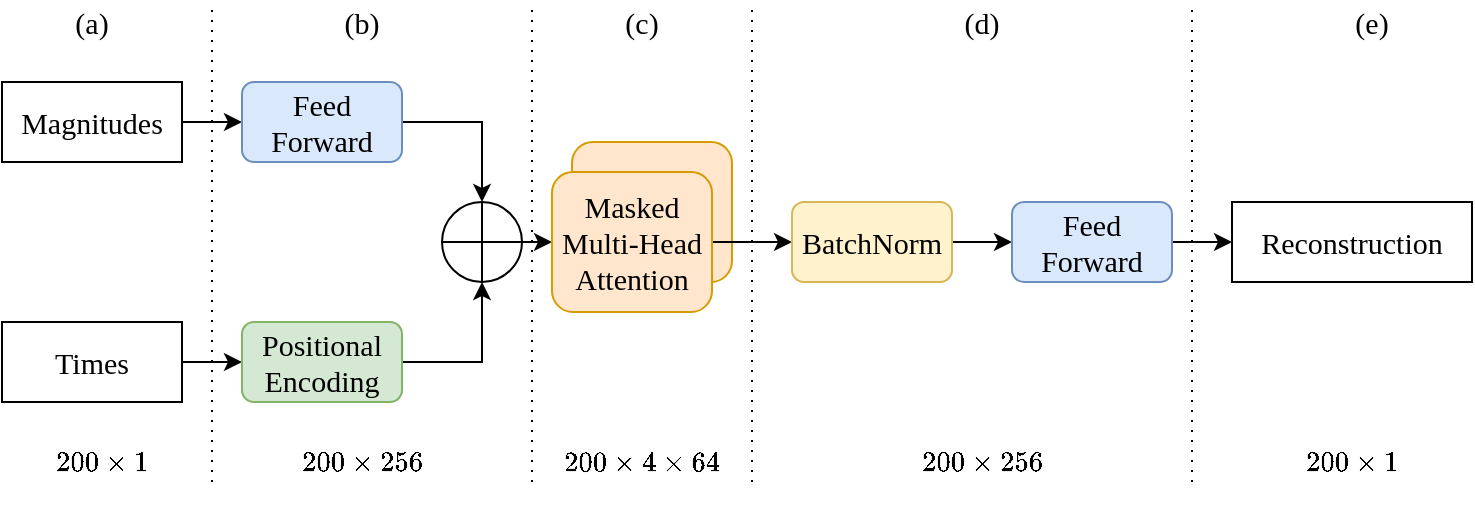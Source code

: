 <mxfile version="15.0.4" type="github"><diagram id="tf8TBx2kRQmWAJI1Lg28" name="Page-1"><mxGraphModel dx="1214" dy="1059" grid="1" gridSize="10" guides="1" tooltips="1" connect="1" arrows="1" fold="1" page="0" pageScale="1" pageWidth="850" pageHeight="1100" math="1" shadow="0"><root><mxCell id="0"/><mxCell id="1" parent="0"/><mxCell id="u0gUGmzeqq5HsCTNffC0-1" value="&lt;font style=&quot;font-size: 15px&quot;&gt;&lt;br&gt;&lt;/font&gt;" style="rounded=1;whiteSpace=wrap;html=1;fillColor=#ffe6cc;strokeColor=#d79b00;fontFamily=Times New Roman;" vertex="1" parent="1"><mxGeometry x="350" y="170" width="80" height="70" as="geometry"/></mxCell><mxCell id="WK_QYnXQENn2wdwhRD3W-26" style="edgeStyle=orthogonalEdgeStyle;rounded=0;orthogonalLoop=1;jettySize=auto;html=1;exitX=1;exitY=0.5;exitDx=0;exitDy=0;entryX=0;entryY=0.5;entryDx=0;entryDy=0;fontFamily=Times New Roman;" parent="1" source="WK_QYnXQENn2wdwhRD3W-2" target="WK_QYnXQENn2wdwhRD3W-11" edge="1"><mxGeometry relative="1" as="geometry"/></mxCell><mxCell id="WK_QYnXQENn2wdwhRD3W-2" value="&lt;font style=&quot;font-size: 15px&quot;&gt;Times&lt;/font&gt;" style="rounded=0;whiteSpace=wrap;html=1;rotation=0;fontFamily=Times New Roman;" parent="1" vertex="1"><mxGeometry x="65" y="260" width="90" height="40" as="geometry"/></mxCell><mxCell id="WK_QYnXQENn2wdwhRD3W-17" style="edgeStyle=orthogonalEdgeStyle;rounded=0;orthogonalLoop=1;jettySize=auto;html=1;exitX=1;exitY=0.5;exitDx=0;exitDy=0;entryX=0;entryY=0.5;entryDx=0;entryDy=0;fontFamily=Times New Roman;" parent="1" source="WK_QYnXQENn2wdwhRD3W-5" target="WK_QYnXQENn2wdwhRD3W-16" edge="1"><mxGeometry relative="1" as="geometry"/></mxCell><mxCell id="WK_QYnXQENn2wdwhRD3W-5" value="" style="shape=orEllipse;perimeter=ellipsePerimeter;whiteSpace=wrap;html=1;backgroundOutline=1;fontFamily=Times New Roman;" parent="1" vertex="1"><mxGeometry x="285" y="200" width="40" height="40" as="geometry"/></mxCell><mxCell id="WK_QYnXQENn2wdwhRD3W-25" style="edgeStyle=orthogonalEdgeStyle;rounded=0;orthogonalLoop=1;jettySize=auto;html=1;exitX=1;exitY=0.5;exitDx=0;exitDy=0;entryX=0;entryY=0.5;entryDx=0;entryDy=0;fontFamily=Times New Roman;" parent="1" source="WK_QYnXQENn2wdwhRD3W-6" target="WK_QYnXQENn2wdwhRD3W-8" edge="1"><mxGeometry relative="1" as="geometry"/></mxCell><mxCell id="WK_QYnXQENn2wdwhRD3W-6" value="&lt;font style=&quot;font-size: 15px&quot;&gt;Magnitudes&lt;/font&gt;" style="rounded=0;whiteSpace=wrap;html=1;rotation=0;fontFamily=Times New Roman;" parent="1" vertex="1"><mxGeometry x="65" y="140" width="90" height="40" as="geometry"/></mxCell><mxCell id="WK_QYnXQENn2wdwhRD3W-14" style="edgeStyle=orthogonalEdgeStyle;rounded=0;orthogonalLoop=1;jettySize=auto;html=1;exitX=1;exitY=0.5;exitDx=0;exitDy=0;entryX=0.5;entryY=0;entryDx=0;entryDy=0;fontFamily=Times New Roman;" parent="1" source="WK_QYnXQENn2wdwhRD3W-8" target="WK_QYnXQENn2wdwhRD3W-5" edge="1"><mxGeometry relative="1" as="geometry"/></mxCell><mxCell id="WK_QYnXQENn2wdwhRD3W-8" value="&lt;font style=&quot;font-size: 15px&quot;&gt;Feed Forward&lt;/font&gt;" style="rounded=1;whiteSpace=wrap;html=1;fillColor=#dae8fc;strokeColor=#6c8ebf;fontFamily=Times New Roman;" parent="1" vertex="1"><mxGeometry x="185" y="140" width="80" height="40" as="geometry"/></mxCell><mxCell id="WK_QYnXQENn2wdwhRD3W-13" style="edgeStyle=orthogonalEdgeStyle;rounded=0;orthogonalLoop=1;jettySize=auto;html=1;exitX=1;exitY=0.5;exitDx=0;exitDy=0;entryX=0.5;entryY=1;entryDx=0;entryDy=0;fontFamily=Times New Roman;" parent="1" source="WK_QYnXQENn2wdwhRD3W-11" target="WK_QYnXQENn2wdwhRD3W-5" edge="1"><mxGeometry relative="1" as="geometry"/></mxCell><mxCell id="WK_QYnXQENn2wdwhRD3W-11" value="&lt;font style=&quot;font-size: 15px&quot;&gt;Positional Encoding&lt;/font&gt;" style="rounded=1;whiteSpace=wrap;html=1;fillColor=#d5e8d4;strokeColor=#82b366;fontFamily=Times New Roman;" parent="1" vertex="1"><mxGeometry x="185" y="260" width="80" height="40" as="geometry"/></mxCell><mxCell id="WK_QYnXQENn2wdwhRD3W-23" style="edgeStyle=orthogonalEdgeStyle;rounded=0;orthogonalLoop=1;jettySize=auto;html=1;exitX=1;exitY=0.5;exitDx=0;exitDy=0;entryX=0;entryY=0.5;entryDx=0;entryDy=0;fontFamily=Times New Roman;" parent="1" source="WK_QYnXQENn2wdwhRD3W-16" target="WK_QYnXQENn2wdwhRD3W-18" edge="1"><mxGeometry relative="1" as="geometry"/></mxCell><mxCell id="WK_QYnXQENn2wdwhRD3W-16" value="&lt;font style=&quot;font-size: 15px&quot;&gt;Masked &lt;br&gt;Multi-Head&lt;br&gt;Attention&lt;br&gt;&lt;/font&gt;" style="rounded=1;whiteSpace=wrap;html=1;fillColor=#ffe6cc;strokeColor=#d79b00;fontFamily=Times New Roman;" parent="1" vertex="1"><mxGeometry x="340" y="185" width="80" height="70" as="geometry"/></mxCell><mxCell id="WK_QYnXQENn2wdwhRD3W-21" style="edgeStyle=orthogonalEdgeStyle;rounded=0;orthogonalLoop=1;jettySize=auto;html=1;exitX=1;exitY=0.5;exitDx=0;exitDy=0;entryX=0;entryY=0.5;entryDx=0;entryDy=0;fontFamily=Times New Roman;" parent="1" source="WK_QYnXQENn2wdwhRD3W-18" target="WK_QYnXQENn2wdwhRD3W-20" edge="1"><mxGeometry relative="1" as="geometry"/></mxCell><mxCell id="WK_QYnXQENn2wdwhRD3W-18" value="&lt;font style=&quot;font-size: 15px&quot;&gt;BatchNorm&lt;/font&gt;" style="rounded=1;whiteSpace=wrap;html=1;rotation=0;fillColor=#fff2cc;strokeColor=#d6b656;fontFamily=Times New Roman;" parent="1" vertex="1"><mxGeometry x="460" y="200" width="80" height="40" as="geometry"/></mxCell><mxCell id="WK_QYnXQENn2wdwhRD3W-28" style="edgeStyle=orthogonalEdgeStyle;rounded=0;orthogonalLoop=1;jettySize=auto;html=1;exitX=1;exitY=0.5;exitDx=0;exitDy=0;entryX=0;entryY=0.5;entryDx=0;entryDy=0;fontFamily=Times New Roman;" parent="1" source="WK_QYnXQENn2wdwhRD3W-20" target="WK_QYnXQENn2wdwhRD3W-27" edge="1"><mxGeometry relative="1" as="geometry"/></mxCell><mxCell id="WK_QYnXQENn2wdwhRD3W-20" value="&lt;font style=&quot;font-size: 15px&quot;&gt;Feed &lt;br&gt;Forward&lt;/font&gt;" style="rounded=1;whiteSpace=wrap;html=1;fillColor=#dae8fc;strokeColor=#6c8ebf;fontFamily=Times New Roman;" parent="1" vertex="1"><mxGeometry x="570" y="200" width="80" height="40" as="geometry"/></mxCell><mxCell id="WK_QYnXQENn2wdwhRD3W-27" value="&lt;font style=&quot;font-size: 15px&quot;&gt;Reconstruction&lt;/font&gt;" style="rounded=0;whiteSpace=wrap;html=1;rotation=0;fontFamily=Times New Roman;" parent="1" vertex="1"><mxGeometry x="680" y="200" width="120" height="40" as="geometry"/></mxCell><mxCell id="WK_QYnXQENn2wdwhRD3W-30" value="$$200 \times 1$$" style="text;html=1;strokeColor=none;fillColor=none;align=center;verticalAlign=middle;whiteSpace=wrap;rounded=0;" parent="1" vertex="1"><mxGeometry x="75" y="320" width="80" height="20" as="geometry"/></mxCell><mxCell id="WK_QYnXQENn2wdwhRD3W-31" value="$$200 \times 256$$" style="text;html=1;strokeColor=none;fillColor=none;align=center;verticalAlign=middle;whiteSpace=wrap;rounded=0;" parent="1" vertex="1"><mxGeometry x="210" y="320" width="70" height="20" as="geometry"/></mxCell><mxCell id="WK_QYnXQENn2wdwhRD3W-32" value="$$200 \times 256$$" style="text;html=1;strokeColor=none;fillColor=none;align=center;verticalAlign=middle;whiteSpace=wrap;rounded=0;" parent="1" vertex="1"><mxGeometry x="500" y="320" width="110" height="20" as="geometry"/></mxCell><mxCell id="WK_QYnXQENn2wdwhRD3W-33" value="$$200 \times 1$$" style="text;html=1;strokeColor=none;fillColor=none;align=center;verticalAlign=middle;whiteSpace=wrap;rounded=0;" parent="1" vertex="1"><mxGeometry x="685" y="320" width="110" height="20" as="geometry"/></mxCell><mxCell id="WK_QYnXQENn2wdwhRD3W-34" value="" style="endArrow=none;dashed=1;html=1;dashPattern=1 4;strokeWidth=1;" parent="1" edge="1"><mxGeometry width="50" height="50" relative="1" as="geometry"><mxPoint x="170" y="340" as="sourcePoint"/><mxPoint x="170" y="100" as="targetPoint"/></mxGeometry></mxCell><mxCell id="WK_QYnXQENn2wdwhRD3W-35" value="" style="endArrow=none;dashed=1;html=1;dashPattern=1 4;strokeWidth=1;" parent="1" edge="1"><mxGeometry width="50" height="50" relative="1" as="geometry"><mxPoint x="330" y="340" as="sourcePoint"/><mxPoint x="330" y="100" as="targetPoint"/></mxGeometry></mxCell><mxCell id="WK_QYnXQENn2wdwhRD3W-36" value="" style="endArrow=none;dashed=1;html=1;dashPattern=1 4;strokeWidth=1;" parent="1" edge="1"><mxGeometry width="50" height="50" relative="1" as="geometry"><mxPoint x="440" y="340" as="sourcePoint"/><mxPoint x="440" y="100" as="targetPoint"/></mxGeometry></mxCell><mxCell id="WK_QYnXQENn2wdwhRD3W-37" value="" style="endArrow=none;dashed=1;html=1;dashPattern=1 4;strokeWidth=1;" parent="1" edge="1"><mxGeometry width="50" height="50" relative="1" as="geometry"><mxPoint x="660" y="340" as="sourcePoint"/><mxPoint x="660" y="100" as="targetPoint"/></mxGeometry></mxCell><mxCell id="WK_QYnXQENn2wdwhRD3W-38" value="$$200 \times 4 \times 64$$" style="text;html=1;strokeColor=none;fillColor=none;align=center;verticalAlign=middle;whiteSpace=wrap;rounded=0;" parent="1" vertex="1"><mxGeometry x="330" y="320" width="110" height="20" as="geometry"/></mxCell><mxCell id="WK_QYnXQENn2wdwhRD3W-40" value="&lt;font face=&quot;Times New Roman&quot; style=&quot;font-size: 15px&quot;&gt;(a)&lt;/font&gt;" style="text;html=1;strokeColor=none;fillColor=none;align=center;verticalAlign=middle;whiteSpace=wrap;rounded=0;" parent="1" vertex="1"><mxGeometry x="70" y="100" width="80" height="20" as="geometry"/></mxCell><mxCell id="WK_QYnXQENn2wdwhRD3W-42" value="&lt;font face=&quot;Times New Roman&quot; style=&quot;font-size: 15px&quot;&gt;(b)&lt;/font&gt;" style="text;html=1;strokeColor=none;fillColor=none;align=center;verticalAlign=middle;whiteSpace=wrap;rounded=0;" parent="1" vertex="1"><mxGeometry x="205" y="100" width="80" height="20" as="geometry"/></mxCell><mxCell id="WK_QYnXQENn2wdwhRD3W-43" value="&lt;font face=&quot;Times New Roman&quot; style=&quot;font-size: 15px&quot;&gt;(c)&lt;/font&gt;" style="text;html=1;strokeColor=none;fillColor=none;align=center;verticalAlign=middle;whiteSpace=wrap;rounded=0;" parent="1" vertex="1"><mxGeometry x="345" y="100" width="80" height="20" as="geometry"/></mxCell><mxCell id="WK_QYnXQENn2wdwhRD3W-45" value="&lt;font face=&quot;Times New Roman&quot; style=&quot;font-size: 15px&quot;&gt;(d)&lt;/font&gt;" style="text;html=1;strokeColor=none;fillColor=none;align=center;verticalAlign=middle;whiteSpace=wrap;rounded=0;" parent="1" vertex="1"><mxGeometry x="515" y="100" width="80" height="20" as="geometry"/></mxCell><mxCell id="WK_QYnXQENn2wdwhRD3W-46" value="&lt;font face=&quot;Times New Roman&quot; style=&quot;font-size: 15px&quot;&gt;(e)&lt;/font&gt;" style="text;html=1;strokeColor=none;fillColor=none;align=center;verticalAlign=middle;whiteSpace=wrap;rounded=0;" parent="1" vertex="1"><mxGeometry x="710" y="100" width="80" height="20" as="geometry"/></mxCell></root></mxGraphModel></diagram></mxfile>